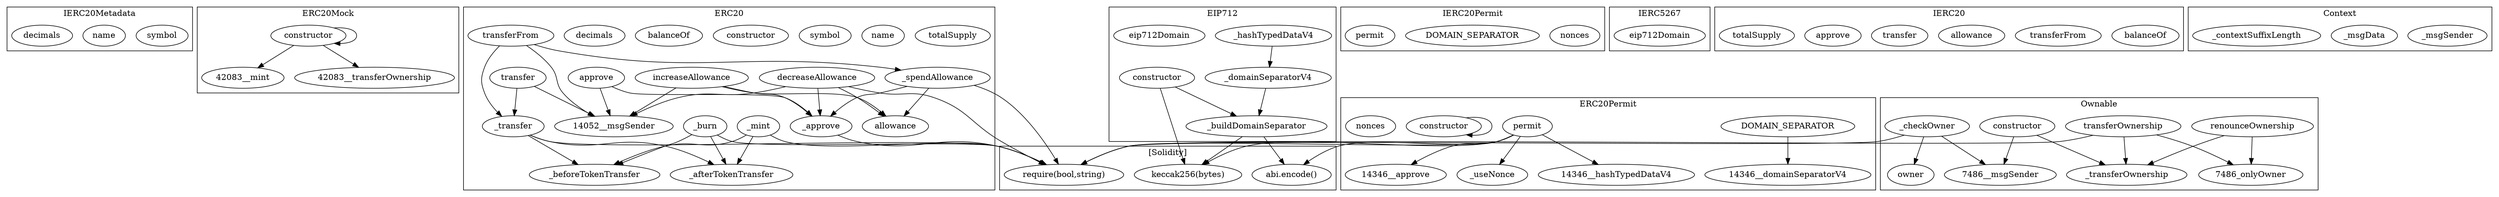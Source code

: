strict digraph {
subgraph cluster_15105_IERC20Metadata {
label = "IERC20Metadata"
"15105_symbol" [label="symbol"]
"15105_name" [label="name"]
"15105_decimals" [label="decimals"]
}subgraph cluster_42083_ERC20Mock {
label = "ERC20Mock"
"42083_constructor" [label="constructor"]
"42083_constructor" -> "42083_constructor"
"42083_constructor" -> "42083__mint"
"42083_constructor" -> "42083__transferOwnership"
}subgraph cluster_14052_ERC20 {
label = "ERC20"
"14052_totalSupply" [label="totalSupply"]
"14052_name" [label="name"]
"14052_symbol" [label="symbol"]
"14052__transfer" [label="_transfer"]
"14052__mint" [label="_mint"]
"14052_approve" [label="approve"]
"14052_constructor" [label="constructor"]
"14052_increaseAllowance" [label="increaseAllowance"]
"14052__burn" [label="_burn"]
"14052_decreaseAllowance" [label="decreaseAllowance"]
"14052__spendAllowance" [label="_spendAllowance"]
"14052_balanceOf" [label="balanceOf"]
"14052_allowance" [label="allowance"]
"14052__approve" [label="_approve"]
"14052_decimals" [label="decimals"]
"14052__afterTokenTransfer" [label="_afterTokenTransfer"]
"14052_transferFrom" [label="transferFrom"]
"14052_transfer" [label="transfer"]
"14052__beforeTokenTransfer" [label="_beforeTokenTransfer"]
"14052_transferFrom" -> "14052__spendAllowance"
"14052_transferFrom" -> "14052__msgSender"
"14052_decreaseAllowance" -> "14052__msgSender"
"14052_approve" -> "14052__approve"
"14052_transferFrom" -> "14052__transfer"
"14052_increaseAllowance" -> "14052__approve"
"14052_increaseAllowance" -> "14052__msgSender"
"14052__burn" -> "14052__beforeTokenTransfer"
"14052__spendAllowance" -> "14052__approve"
"14052__transfer" -> "14052__beforeTokenTransfer"
"14052__transfer" -> "14052__afterTokenTransfer"
"14052__mint" -> "14052__beforeTokenTransfer"
"14052_transfer" -> "14052__transfer"
"14052_decreaseAllowance" -> "14052__approve"
"14052__spendAllowance" -> "14052_allowance"
"14052_approve" -> "14052__msgSender"
"14052__mint" -> "14052__afterTokenTransfer"
"14052_decreaseAllowance" -> "14052_allowance"
"14052_transfer" -> "14052__msgSender"
"14052_increaseAllowance" -> "14052_allowance"
"14052__burn" -> "14052__afterTokenTransfer"
}subgraph cluster_15141_IERC20Permit {
label = "IERC20Permit"
"15141_nonces" [label="nonces"]
"15141_DOMAIN_SEPARATOR" [label="DOMAIN_SEPARATOR"]
"15141_permit" [label="permit"]
}subgraph cluster_14346_ERC20Permit {
label = "ERC20Permit"
"14346_permit" [label="permit"]
"14346__useNonce" [label="_useNonce"]
"14346_DOMAIN_SEPARATOR" [label="DOMAIN_SEPARATOR"]
"14346_constructor" [label="constructor"]
"14346_nonces" [label="nonces"]
"14346_permit" -> "14346__hashTypedDataV4"
"14346_DOMAIN_SEPARATOR" -> "14346__domainSeparatorV4"
"14346_permit" -> "14346__approve"
"14346_constructor" -> "14346_constructor"
"14346_permit" -> "14346__useNonce"
}subgraph cluster_18635_EIP712 {
label = "EIP712"
"18635_constructor" [label="constructor"]
"18635__buildDomainSeparator" [label="_buildDomainSeparator"]
"18635__hashTypedDataV4" [label="_hashTypedDataV4"]
"18635__domainSeparatorV4" [label="_domainSeparatorV4"]
"18635_eip712Domain" [label="eip712Domain"]
"18635__domainSeparatorV4" -> "18635__buildDomainSeparator"
"18635__hashTypedDataV4" -> "18635__domainSeparatorV4"
"18635_constructor" -> "18635__buildDomainSeparator"
}subgraph cluster_12463_IERC5267 {
label = "IERC5267"
"12463_eip712Domain" [label="eip712Domain"]
}subgraph cluster_14130_IERC20 {
label = "IERC20"
"14130_balanceOf" [label="balanceOf"]
"14130_transferFrom" [label="transferFrom"]
"14130_allowance" [label="allowance"]
"14130_transfer" [label="transfer"]
"14130_approve" [label="approve"]
"14130_totalSupply" [label="totalSupply"]
}subgraph cluster_17436_Context {
label = "Context"
"17436__msgSender" [label="_msgSender"]
"17436__msgData" [label="_msgData"]
"17436__contextSuffixLength" [label="_contextSuffixLength"]
}subgraph cluster_7486_Ownable {
label = "Ownable"
"7486_constructor" [label="constructor"]
"7486__transferOwnership" [label="_transferOwnership"]
"7486_renounceOwnership" [label="renounceOwnership"]
"7486__checkOwner" [label="_checkOwner"]
"7486_owner" [label="owner"]
"7486_transferOwnership" [label="transferOwnership"]
"7486__checkOwner" -> "7486_owner"
"7486__checkOwner" -> "7486__msgSender"
"7486_constructor" -> "7486__msgSender"
"7486_transferOwnership" -> "7486_onlyOwner"
"7486_renounceOwnership" -> "7486_onlyOwner"
"7486_constructor" -> "7486__transferOwnership"
"7486_transferOwnership" -> "7486__transferOwnership"
"7486_renounceOwnership" -> "7486__transferOwnership"
}subgraph cluster_solidity {
label = "[Solidity]"
"keccak256(bytes)" 
"abi.encode()" 
"require(bool,string)" 
"14052__mint" -> "require(bool,string)"
"14052__approve" -> "require(bool,string)"
"14346_permit" -> "abi.encode()"
"14052__spendAllowance" -> "require(bool,string)"
"7486_transferOwnership" -> "require(bool,string)"
"18635__buildDomainSeparator" -> "abi.encode()"
"14052__transfer" -> "require(bool,string)"
"18635__buildDomainSeparator" -> "keccak256(bytes)"
"14052__burn" -> "require(bool,string)"
"18635_constructor" -> "keccak256(bytes)"
"14346_permit" -> "keccak256(bytes)"
"14052_decreaseAllowance" -> "require(bool,string)"
"14346_permit" -> "require(bool,string)"
"7486__checkOwner" -> "require(bool,string)"
}
}